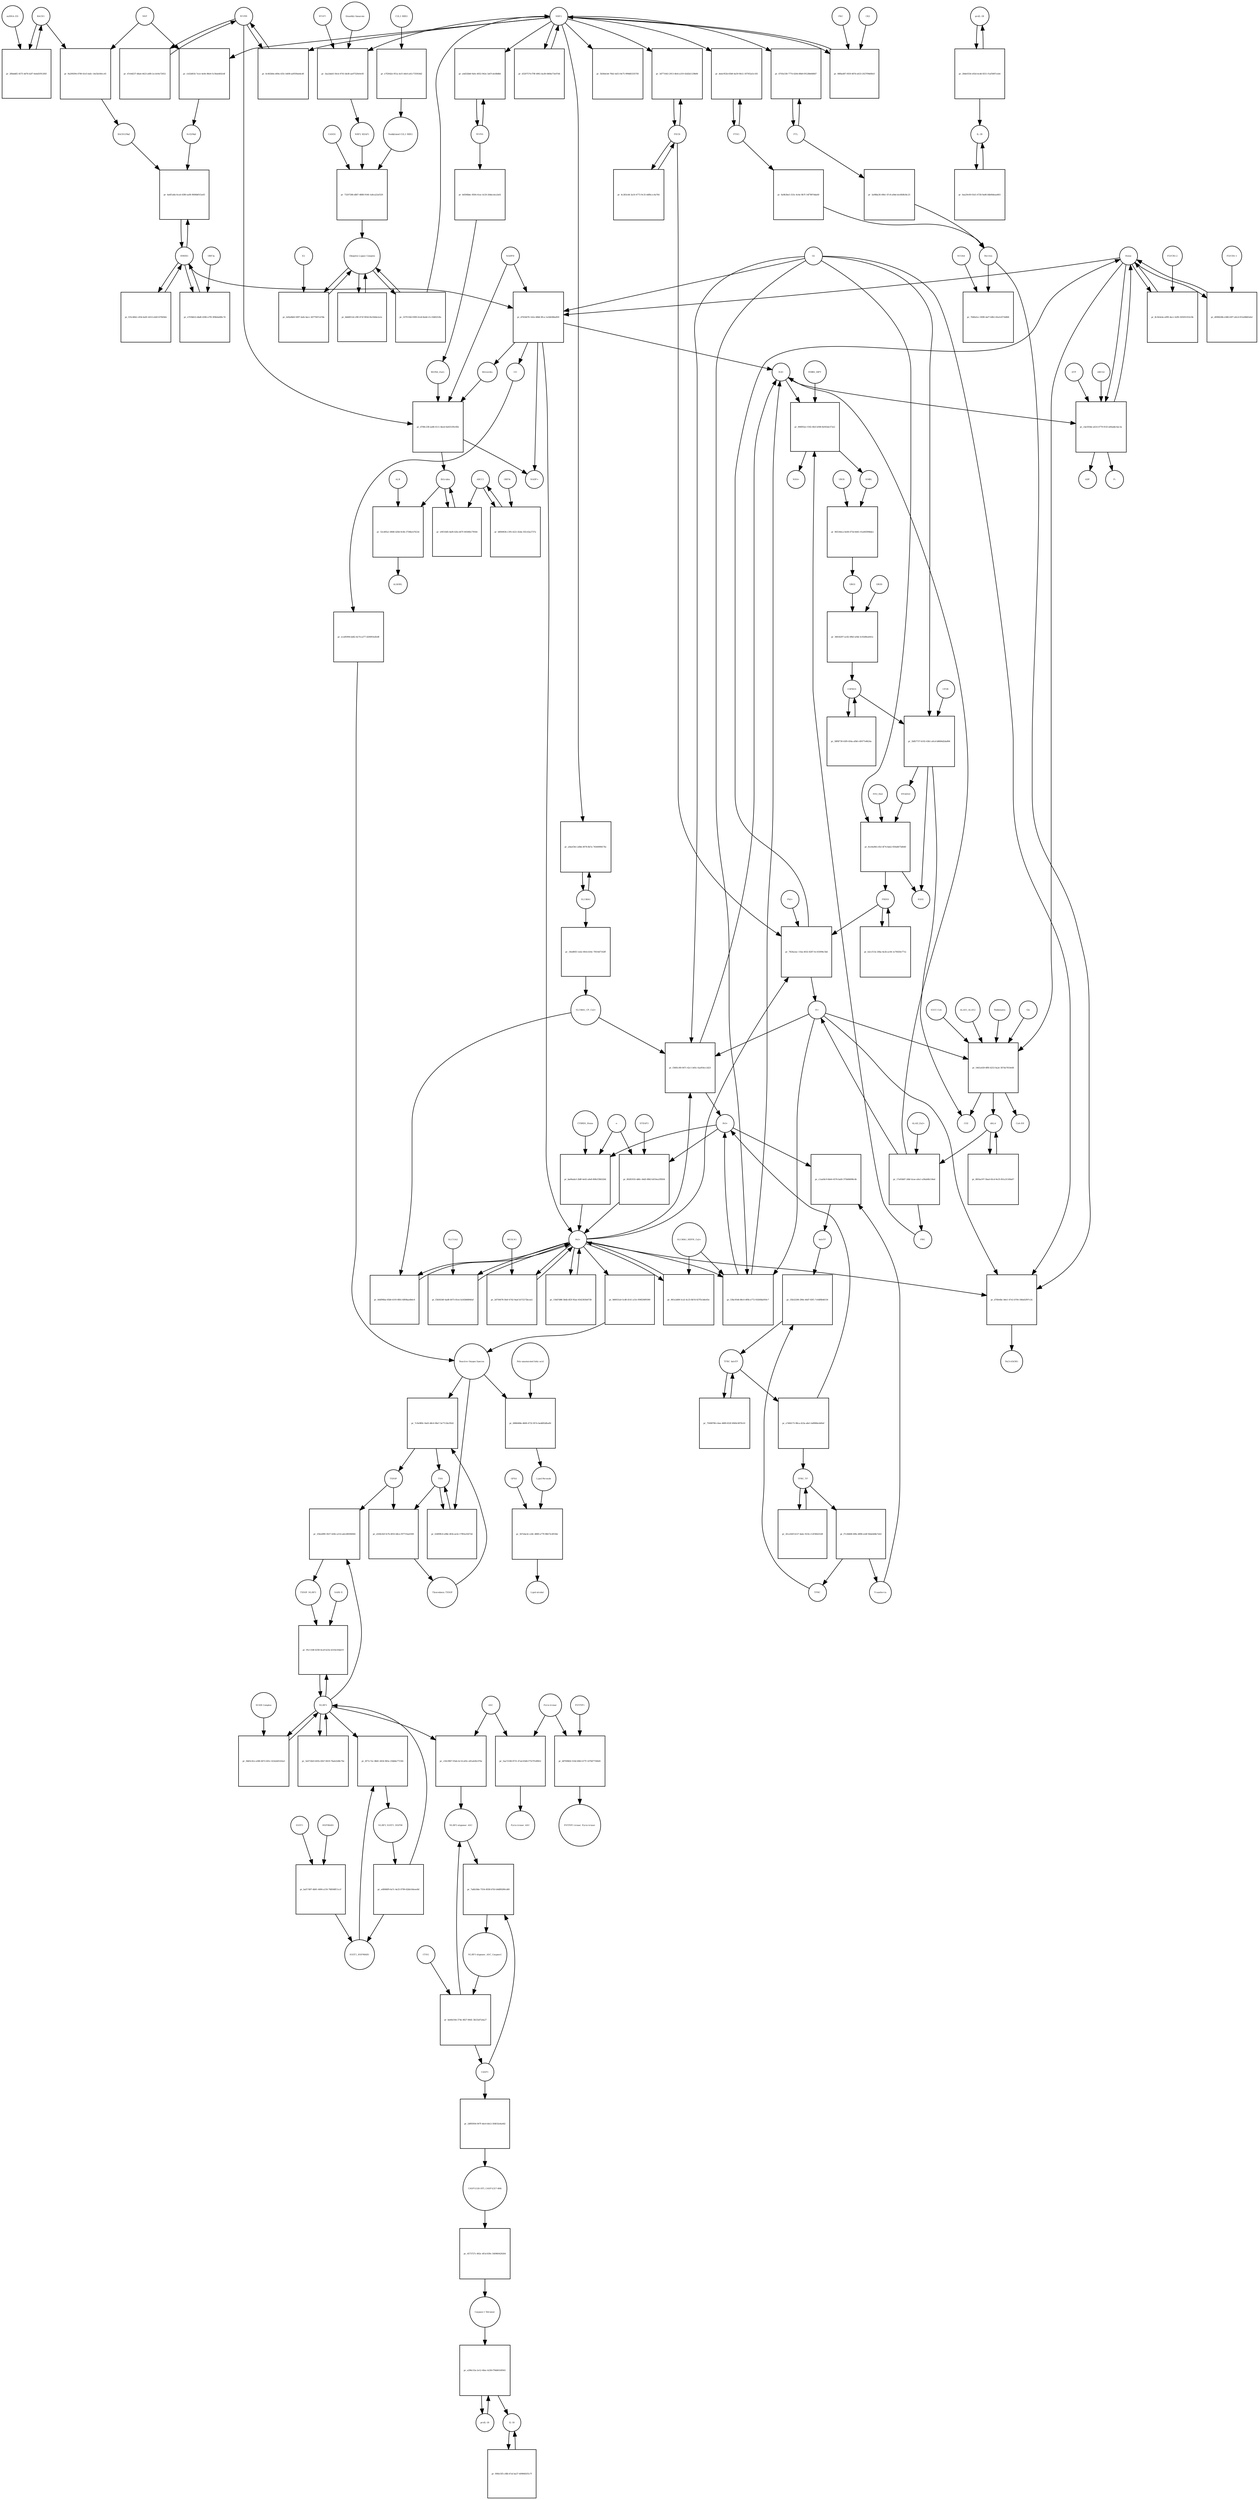 strict digraph  {
Heme [annotation="urn_miriam_obo.chebi_CHEBI%3A30413", bipartite=0, cls="simple chemical", fontsize=4, label=Heme, shape=circle];
"pr_d7634476-142e-48b6-9fca-1a54b586a859" [annotation="", bipartite=1, cls=process, fontsize=4, label="pr_d7634476-142e-48b6-9fca-1a54b586a859", shape=square];
Biliverdin [annotation="urn_miriam_obo.chebi_CHEBI%3A17033", bipartite=0, cls="simple chemical", fontsize=4, label=Biliverdin, shape=circle];
HMOX1 [annotation="", bipartite=0, cls=macromolecule, fontsize=4, label=HMOX1, shape=circle];
O2 [annotation="urn_miriam_obo.chebi_CHEBI%3A15379", bipartite=0, cls="simple chemical", fontsize=4, label=O2, shape=circle];
NADPH [annotation="urn_miriam_obo.chebi_CHEBI%3A16474", bipartite=0, cls="simple chemical", fontsize=4, label=NADPH, shape=circle];
H2O [annotation="urn_miriam_obo.chebi_CHEBI%3A15377", bipartite=0, cls="simple chemical", fontsize=4, label=H2O, shape=circle];
"Fe2+" [annotation="urn_miriam_obo.chebi_CHEBI%3A29033", bipartite=0, cls="simple chemical", fontsize=4, label="Fe2+", shape=circle];
"NADP+" [annotation="urn_miriam_obo.chebi_CHEBI%3A18009", bipartite=0, cls="simple chemical", fontsize=4, label="NADP+", shape=circle];
CO [annotation="urn_miriam_obo.chebi_CHEBI%3A17245", bipartite=0, cls="simple chemical", fontsize=4, label=CO, shape=circle];
"pr_8c5b3e4a-a995-4ecc-b2f0-305055353c9b" [annotation="", bipartite=1, cls=process, fontsize=4, label="pr_8c5b3e4a-a995-4ecc-b2f0-305055353c9b", shape=square];
"FLVCR1-2" [annotation=urn_miriam_uniprot_Q9Y5Y0, bipartite=0, cls=macromolecule, fontsize=4, label="FLVCR1-2", shape=circle];
"pr_d708c238-ea86-4111-8eed-0a6551f0c85b" [annotation="", bipartite=1, cls=process, fontsize=4, label="pr_d708c238-ea86-4111-8eed-0a6551f0c85b", shape=square];
Bilirubin [annotation="urn_miriam_obo.chebi_CHEBI%3A16990", bipartite=0, cls="simple chemical", fontsize=4, label=Bilirubin, shape=circle];
BLVRB [annotation=urn_miriam_uniprot_P30043, bipartite=0, cls=macromolecule, fontsize=4, label=BLVRB, shape=circle];
"BLVRA_Zn2+" [annotation="urn_miriam_obo.chebi_CHEBI%3A29805|urn_miriam_uniprot_P53004", bipartite=0, cls=complex, fontsize=4, label="BLVRA_Zn2+", shape=circle];
"pr_e9f318d5-8af8-42fa-b67f-04506b179564" [annotation="", bipartite=1, cls=process, fontsize=4, label="pr_e9f318d5-8af8-42fa-b67f-04506b179564", shape=square];
ABCC1 [annotation="", bipartite=0, cls=macromolecule, fontsize=4, label=ABCC1, shape=circle];
"pr_52cd05a1-8848-428d-9c6b-3758bcb7623d" [annotation="", bipartite=1, cls=process, fontsize=4, label="pr_52cd05a1-8848-428d-9c6b-3758bcb7623d", shape=square];
ALB [annotation=urn_miriam_uniprot_P02768, bipartite=0, cls=macromolecule, fontsize=4, label=ALB, shape=circle];
"ALB/BIL" [annotation="urn_miriam_uniprot_P02768|urn_miriam_obo.chebi_CHEBI%3A16990", bipartite=0, cls=complex, fontsize=4, label="ALB/BIL", shape=circle];
NRF2 [annotation="", bipartite=0, cls=macromolecule, fontsize=4, label=NRF2, shape=circle];
"pr_cb32d61b-7a1e-4e0e-86e6-5c56ab402e4f" [annotation="", bipartite=1, cls=process, fontsize=4, label="pr_cb32d61b-7a1e-4e0e-86e6-5c56ab402e4f", shape=square];
MAF [annotation=urn_miriam_uniprot_O75444, bipartite=0, cls=macromolecule, fontsize=4, label=MAF, shape=circle];
"Nrf2/Maf" [annotation="", bipartite=0, cls=complex, fontsize=4, label="Nrf2/Maf", shape=circle];
"pr_9a209294-4780-41e5-bafc-14e5b160cc45" [annotation="", bipartite=1, cls=process, fontsize=4, label="pr_9a209294-4780-41e5-bafc-14e5b160cc45", shape=square];
BACH1 [annotation=urn_miriam_uniprot_O14867, bipartite=0, cls=macromolecule, fontsize=4, label=BACH1, shape=circle];
"BACH1/Maf" [annotation="", bipartite=0, cls=complex, fontsize=4, label="BACH1/Maf", shape=circle];
"pr_2fbbddf2-4575-4d76-b2f7-6ebd1f91285f" [annotation="", bipartite=1, cls=process, fontsize=4, label="pr_2fbbddf2-4575-4d76-b2f7-6ebd1f91285f", shape=square];
"miRNA-155" [annotation=urn_miriam_ncbigene_406947, bipartite=0, cls="nucleic acid feature", fontsize=4, label="miRNA-155", shape=circle];
"pr_4a6f1a8a-6ca4-4380-aef8-9006bf015a93" [annotation="", bipartite=1, cls=process, fontsize=4, label="pr_4a6f1a8a-6ca4-4380-aef8-9006bf015a93", shape=square];
PRIN9 [annotation="urn_miriam_obo.chebi_CHEBI%3A15430", bipartite=0, cls="simple chemical", fontsize=4, label=PRIN9, shape=circle];
"pr_7824a2ac-11ba-4032-8287-6c103094c5bd" [annotation="", bipartite=1, cls=process, fontsize=4, label="pr_7824a2ac-11ba-4032-8287-6c103094c5bd", shape=square];
FECH [annotation=urn_miriam_uniprot_P22830, bipartite=0, cls=macromolecule, fontsize=4, label=FECH, shape=circle];
"Pb2+" [annotation="urn_miriam_obo.chebi_CHEBI%3A27889", bipartite=0, cls="simple chemical", fontsize=4, label="Pb2+", shape=circle];
"H+" [annotation="urn_miriam_obo.chebi_CHEBI%3A15378", bipartite=0, cls="simple chemical", fontsize=4, label="H+", shape=circle];
"SUCC-CoA" [annotation="urn_miriam_obo.chebi_CHEBI%3A57292", bipartite=0, cls="simple chemical", fontsize=4, label="SUCC-CoA", shape=circle];
"pr_5461a029-6ff8-4253-9a2e-307de7810e68" [annotation="", bipartite=1, cls=process, fontsize=4, label="pr_5461a029-6ff8-4253-9a2e-307de7810e68", shape=square];
dALA [annotation="urn_miriam_obo.chebi_CHEBI%3A356416", bipartite=0, cls="simple chemical", fontsize=4, label=dALA, shape=circle];
ALAS1_ALAS2 [annotation="urn_miriam_uniprot_P13196|urn_miriam_uniprot_P22557", bipartite=0, cls=complex, fontsize=4, label=ALAS1_ALAS2, shape=circle];
Panhematin [annotation="urn_miriam_obo.chebi_CHEBI%3A50385", bipartite=0, cls="simple chemical", fontsize=4, label=Panhematin, shape=circle];
Gly [annotation="urn_miriam_obo.chebi_CHEBI%3A57305", bipartite=0, cls="simple chemical", fontsize=4, label=Gly, shape=circle];
"CoA-SH" [annotation="urn_miriam_obo.chebi_CHEBI%3A15346", bipartite=0, cls="simple chemical", fontsize=4, label="CoA-SH", shape=circle];
CO2 [annotation="urn_miriam_obo.chebi_CHEBI%3A16526", bipartite=0, cls="simple chemical", fontsize=4, label=CO2, shape=circle];
"pr_3aa2dab5-56cb-4741-bb36-aa97520e0c85" [annotation="", bipartite=1, cls=process, fontsize=4, label="pr_3aa2dab5-56cb-4741-bb36-aa97520e0c85", shape=square];
KEAP1 [annotation=urn_miriam_uniprot_Q14145, bipartite=0, cls=macromolecule, fontsize=4, label=KEAP1, shape=circle];
NRF2_KEAP1 [annotation="urn_miriam_uniprot_Q14145|urn_miriam_uniprot_Q16236", bipartite=0, cls=complex, fontsize=4, label=NRF2_KEAP1, shape=circle];
"Dimethly fumarate" [annotation="urn_miriam_obo.chebi_CHEBI%3A76004", bipartite=0, cls="simple chemical", fontsize=4, label="Dimethly fumarate", shape=circle];
"Ubiquitin Ligase Complex" [annotation="urn_miriam_uniprot_Q14145|urn_miriam_uniprot_Q15843|urn_miriam_uniprot_Q13618|urn_miriam_uniprot_P62877|urn_miriam_uniprot_Q16236|urn_miriam_uniprot_P0CG48|urn_miriam_pubmed_19940261|urn_miriam_interpro_IPR000608", bipartite=0, cls=complex, fontsize=4, label="Ubiquitin Ligase Complex", shape=circle];
"pr_bbb9012d-cf8f-472f-903d-f4cf444e2a1e" [annotation="", bipartite=1, cls=process, fontsize=4, label="pr_bbb9012d-cf8f-472f-903d-f4cf444e2a1e", shape=square];
"pr_17e058d7-24bf-4cae-a0a1-a39ab0b118ed" [annotation="", bipartite=1, cls=process, fontsize=4, label="pr_17e058d7-24bf-4cae-a0a1-a39ab0b118ed", shape=square];
PBG [annotation="urn_miriam_obo.chebi_CHEBI%3A58126", bipartite=0, cls="simple chemical", fontsize=4, label=PBG, shape=circle];
"ALAD_Zn2+" [annotation="urn_miriam_uniprot_P13716|urn_miriam_obo.chebi_CHEBI%3A29105", bipartite=0, cls=complex, fontsize=4, label="ALAD_Zn2+", shape=circle];
"pr_906f93a1-f182-4fef-b598-8ef45de372e2" [annotation="", bipartite=1, cls=process, fontsize=4, label="pr_906f93a1-f182-4fef-b598-8ef45de372e2", shape=square];
HMBL [annotation="urn_miriam_obo.chebi_CHEBI%3A57845", bipartite=0, cls="simple chemical", fontsize=4, label=HMBL, shape=circle];
HMBS_DIPY [annotation="urn_miriam_obo.chebi_CHEBI%3A36319|urn_miriam_uniprot_P08397", bipartite=0, cls=complex, fontsize=4, label=HMBS_DIPY, shape=circle];
"NH4+" [annotation="urn_miriam_obo.chebi_CHEBI%3A28938", bipartite=0, cls="simple chemical", fontsize=4, label="NH4+", shape=circle];
"pr_805344ca-0e08-475d-8d41-01a065998de2" [annotation="", bipartite=1, cls=process, fontsize=4, label="pr_805344ca-0e08-475d-8d41-01a065998de2", shape=square];
URO3 [annotation="urn_miriam_obo.chebi_CHEBI%3A15437", bipartite=0, cls="simple chemical", fontsize=4, label=URO3, shape=circle];
UROS [annotation=urn_miriam_uniprot_P10746, bipartite=0, cls=macromolecule, fontsize=4, label=UROS, shape=circle];
"pr_36034297-ac82-49b3-af4d-3c92d9ea641e" [annotation="", bipartite=1, cls=process, fontsize=4, label="pr_36034297-ac82-49b3-af4d-3c92d9ea641e", shape=square];
COPRO3 [annotation="urn_miriam_obo.chebi_CHEBI%3A15439", bipartite=0, cls="simple chemical", fontsize=4, label=COPRO3, shape=circle];
UROD [annotation=urn_miriam_uniprot_P06132, bipartite=0, cls=macromolecule, fontsize=4, label=UROD, shape=circle];
"pr_5bfb7737-b192-43b1-a0cd-b8684d2da894" [annotation="", bipartite=1, cls=process, fontsize=4, label="pr_5bfb7737-b192-43b1-a0cd-b8684d2da894", shape=square];
PPGEN9 [annotation="urn_miriam_obo.chebi_CHEBI%3A15435", bipartite=0, cls="simple chemical", fontsize=4, label=PPGEN9, shape=circle];
CPOX [annotation=urn_miriam_uniprot_P36551, bipartite=0, cls=macromolecule, fontsize=4, label=CPOX, shape=circle];
H2O2 [annotation="urn_miriam_obo.chebi_CHEBI%3A16240", bipartite=0, cls="simple chemical", fontsize=4, label=H2O2, shape=circle];
"pr_8ce9a9fd-cfb3-4f74-8ab2-959a8675d0d0" [annotation="", bipartite=1, cls=process, fontsize=4, label="pr_8ce9a9fd-cfb3-4f74-8ab2-959a8675d0d0", shape=square];
PPO_FAD [annotation="urn_miriam_obo.chebi_CHEBI%3A16238|urn_miriam_uniprot_P50336", bipartite=0, cls=complex, fontsize=4, label=PPO_FAD, shape=circle];
"pr_d3207574-f78f-4961-ba38-0484e73e07d4" [annotation="", bipartite=1, cls=process, fontsize=4, label="pr_d3207574-f78f-4961-ba38-0484e73e07d4", shape=square];
"pr_881ba197-5bad-45cd-9e35-f61a31160a67" [annotation="", bipartite=1, cls="uncertain process", fontsize=4, label="pr_881ba197-5bad-45cd-9e35-f61a31160a67", shape=square];
"pr_58f6f730-63f0-454a-afb8-c4f477e8624a" [annotation="", bipartite=1, cls="uncertain process", fontsize=4, label="pr_58f6f730-63f0-454a-afb8-c4f477e8624a", shape=square];
"pr_b2ccf13e-20ba-4e2b-ac64-1e76020e771e" [annotation="", bipartite=1, cls="uncertain process", fontsize=4, label="pr_b2ccf13e-20ba-4e2b-ac64-1e76020e771e", shape=square];
"Poly-unsaturated fatty acid" [annotation="urn_miriam_obo.chebi_CHEBI%3A26208", bipartite=0, cls="simple chemical", fontsize=4, label="Poly-unsaturated fatty acid", shape=circle];
"pr_6886488e-d606-4732-957e-bedd92dfaefb" [annotation="", bipartite=1, cls=process, fontsize=4, label="pr_6886488e-d606-4732-957e-bedd92dfaefb", shape=square];
"Lipid Peroxide" [annotation="urn_miriam_obo.chebi_CHEBI%3A61051", bipartite=0, cls="simple chemical", fontsize=4, label="Lipid Peroxide", shape=circle];
"Reactive Oxygen Species" [annotation="urn_miriam_obo.chebi_CHEBI%3A26523", bipartite=0, cls="simple chemical", fontsize=4, label="Reactive Oxygen Species", shape=circle];
"pr_d76fe6bc-b6e1-47e2-b704-186a62f97c24" [annotation="", bipartite=1, cls=process, fontsize=4, label="pr_d76fe6bc-b6e1-47e2-b704-186a62f97c24", shape=square];
"Fe(3+)O(OH)" [annotation="urn_miriam_obo.chebi_CHEBI%3A78619", bipartite=0, cls="simple chemical", fontsize=4, label="Fe(3+)O(OH)", shape=circle];
Ferritin [annotation=urn_miriam_uniprot_P02794, bipartite=0, cls=complex, fontsize=4, label=Ferritin, shape=circle];
"pr_644f96ba-65b8-4193-8fb5-fdf08aa4b6c8" [annotation="", bipartite=1, cls=process, fontsize=4, label="pr_644f96ba-65b8-4193-8fb5-fdf08aa4b6c8", shape=square];
"SLC40A1_CP_Cu2+" [annotation="urn_miriam_uniprot_P00450|urn_miriam_uniprot_Q9NP59|urn_miriam_obo.chebi_CHEBI%3A29036", bipartite=0, cls=complex, fontsize=4, label="SLC40A1_CP_Cu2+", shape=circle];
"pr_f3681c80-0471-42c1-b05c-faa954cc2d23" [annotation="", bipartite=1, cls=process, fontsize=4, label="pr_f3681c80-0471-42c1-b05c-faa954cc2d23", shape=square];
"Fe3+" [annotation="urn_miriam_obo.chebi_CHEBI%3A29034", bipartite=0, cls="simple chemical", fontsize=4, label="Fe3+", shape=circle];
SLC40A1 [annotation=urn_miriam_ncbigene_30061, bipartite=0, cls="nucleic acid feature", fontsize=4, label=SLC40A1, shape=circle];
"pr_a9aef3b1-a0bb-4978-8b7a-7456099817bc" [annotation="", bipartite=1, cls=process, fontsize=4, label="pr_a9aef3b1-a0bb-4978-8b7a-7456099817bc", shape=square];
FTH1 [annotation=urn_miriam_ncbigene_2495, bipartite=0, cls="nucleic acid feature", fontsize=4, label=FTH1, shape=circle];
"pr_dedc952b-83b9-4a59-9b12-187952a5c183" [annotation="", bipartite=1, cls=process, fontsize=4, label="pr_dedc952b-83b9-4a59-9b12-187952a5c183", shape=square];
FTL [annotation=urn_miriam_ncbigene_2512, bipartite=0, cls="nucleic acid feature", fontsize=4, label=FTL, shape=circle];
"pr_4703e338-7774-4264-80b9-f9128b648fd7" [annotation="", bipartite=1, cls=process, fontsize=4, label="pr_4703e338-7774-4264-80b9-f9128b648fd7", shape=square];
"pr_6a9b3be5-533c-4c6e-9b7f-14f7897dda00" [annotation="", bipartite=1, cls=process, fontsize=4, label="pr_6a9b3be5-533c-4c6e-9b7f-14f7897dda00", shape=square];
"pr_3a98ba36-49b1-47c8-a0bd-dcefb9b34c25" [annotation="", bipartite=1, cls=process, fontsize=4, label="pr_3a98ba36-49b1-47c8-a0bd-dcefb9b34c25", shape=square];
"pr_3d771643-2913-4fe6-a319-43d2b1129b06" [annotation="", bipartite=1, cls=process, fontsize=4, label="pr_3d771643-2913-4fe6-a319-43d2b1129b06", shape=square];
"pr_4c283cd4-3a16-4773-9c35-4df8ccc4a764" [annotation="", bipartite=1, cls=process, fontsize=4, label="pr_4c283cd4-3a16-4773-9c35-4df8ccc4a764", shape=square];
"pr_f25c46b2-c83d-4e81-b553-e0d1107bf444" [annotation="", bipartite=1, cls=process, fontsize=4, label="pr_f25c46b2-c83d-4e81-b553-e0d1107bf444", shape=square];
BLVRA [annotation=urn_miriam_ncbigene_644, bipartite=0, cls="nucleic acid feature", fontsize=4, label=BLVRA, shape=circle];
"pr_a4d32bb0-9afe-4052-942e-3a67cdc88d8d" [annotation="", bipartite=1, cls=process, fontsize=4, label="pr_a4d32bb0-9afe-4052-942e-3a67cdc88d8d", shape=square];
"pr_6c462b0a-d49a-435c-b408-aef059ab4cd0" [annotation="", bipartite=1, cls=process, fontsize=4, label="pr_6c462b0a-d49a-435c-b408-aef059ab4cd0", shape=square];
"pr_47e0d237-dba4-4423-a6f6-2ccb16e72652" [annotation="", bipartite=1, cls=process, fontsize=4, label="pr_47e0d237-dba4-4423-a6f6-2ccb16e72652", shape=square];
"pr_b4506bbc-8564-41ac-b120-26decdca3a61" [annotation="", bipartite=1, cls=process, fontsize=4, label="pr_b4506bbc-8564-41ac-b120-26decdca3a61", shape=square];
"pr_18edf6f3-1eb2-49cb-b54c-7f416d7162ff" [annotation="", bipartite=1, cls=process, fontsize=4, label="pr_18edf6f3-1eb2-49cb-b54c-7f416d7162ff", shape=square];
"pr_70d0a5cc-0090-4af7-b9b1-83a3c871b868" [annotation="", bipartite=1, cls=process, fontsize=4, label="pr_70d0a5cc-0090-4af7-b9b1-83a3c871b868", shape=square];
NCOA4 [annotation=urn_miriam_uniprot_Q13772, bipartite=0, cls=macromolecule, fontsize=4, label=NCOA4, shape=circle];
"pr_ba06ada3-2b8f-4e62-a0e8-808cf384320d" [annotation="", bipartite=1, cls=process, fontsize=4, label="pr_ba06ada3-2b8f-4e62-a0e8-808cf384320d", shape=square];
CYBRD1_Heme [annotation="urn_miriam_uniprot_Q53TN4|urn_miriam_obo.chebi_CHEBI%3A30413", bipartite=0, cls=complex, fontsize=4, label=CYBRD1_Heme, shape=circle];
"e-" [annotation="urn_miriam_obo.chebi_CHEBI%3A10545", bipartite=0, cls="simple chemical", fontsize=4, label="e-", shape=circle];
"pr_f3b50240-4ad8-4073-81ee-b243b86846af" [annotation="", bipartite=1, cls=process, fontsize=4, label="pr_f3b50240-4ad8-4073-81ee-b243b86846af", shape=square];
SLC11A2 [annotation=urn_miriam_uniprot_P49281, bipartite=0, cls=macromolecule, fontsize=4, label=SLC11A2, shape=circle];
"pr_567eba3e-ce8c-4889-a779-96b73cdf19dc" [annotation="", bipartite=1, cls=process, fontsize=4, label="pr_567eba3e-ce8c-4889-a779-96b73cdf19dc", shape=square];
"Lipid alcohol" [annotation="urn_miriam_obo.chebi_CHEBI%3A24026", bipartite=0, cls="simple chemical", fontsize=4, label="Lipid alcohol", shape=circle];
GPX4 [annotation=urn_miriam_uniprot_P36969, bipartite=0, cls=macromolecule, fontsize=4, label=GPX4, shape=circle];
"pr_e703b622-dbd0-4396-a7f9-3f0b0ab96c74" [annotation="", bipartite=1, cls=process, fontsize=4, label="pr_e703b622-dbd0-4396-a7f9-3f0b0ab96c74", shape=square];
ORF3a [annotation="urn_miriam_uniprot_P0DTC3|urn_miriam_taxonomy_2697049", bipartite=0, cls=macromolecule, fontsize=4, label=ORF3a, shape=circle];
"pr_9d0031a0-5cd8-4141-a31e-f09f200f9390" [annotation="", bipartite=1, cls=process, fontsize=4, label="pr_9d0031a0-5cd8-4141-a31e-f09f200f9390", shape=square];
"pr_b8f49636-c395-4221-82de-5f3c43a2737e" [annotation="", bipartite=1, cls=process, fontsize=4, label="pr_b8f49636-c395-4221-82de-5f3c43a2737e", shape=square];
ORF9c [annotation=urn_miriam_taxonomy_2697049, bipartite=0, cls=macromolecule, fontsize=4, label=ORF9c, shape=circle];
CUL3_RBX1 [annotation="urn_miriam_uniprot_Q13618|urn_miriam_uniprot_P62877", bipartite=0, cls=complex, fontsize=4, label=CUL3_RBX1, shape=circle];
"pr_e7f2642e-951a-4cf1-bfe0-a41c735918d2" [annotation="", bipartite=1, cls=process, fontsize=4, label="pr_e7f2642e-951a-4cf1-bfe0-a41c735918d2", shape=square];
"Neddylated CUL3_RBX1" [annotation="urn_miriam_uniprot_Q15843|urn_miriam_uniprot_Q13618|urn_miriam_uniprot_P62877", bipartite=0, cls=complex, fontsize=4, label="Neddylated CUL3_RBX1", shape=circle];
"pr_5b56dcb4-76b2-4d13-8e75-999d83335781" [annotation="", bipartite=1, cls=process, fontsize=4, label="pr_5b56dcb4-76b2-4d13-8e75-999d83335781", shape=square];
"pr_73207286-d867-4888-9166-1a8ca22ef329" [annotation="", bipartite=1, cls=process, fontsize=4, label="pr_73207286-d867-4888-9166-1a8ca22ef329", shape=square];
CAND1 [annotation=urn_miriam_uniprot_Q86VP6, bipartite=0, cls=macromolecule, fontsize=4, label=CAND1, shape=circle];
E2 [annotation=urn_miriam_interpro_IPR000608, bipartite=0, cls=macromolecule, fontsize=4, label=E2, shape=circle];
"pr_b20a0bfd-5097-4afe-becc-4077947cb7bb" [annotation="", bipartite=1, cls=process, fontsize=4, label="pr_b20a0bfd-5097-4afe-becc-4077947cb7bb", shape=square];
"pr_08fbed87-f459-487d-a633-2027f9466b1f" [annotation="", bipartite=1, cls=process, fontsize=4, label="pr_08fbed87-f459-487d-a633-2027f9466b1f", shape=square];
PKC [annotation="urn_miriam_pubmed_12198130|urn_miriam_interpro_IPR012233", bipartite=0, cls=macromolecule, fontsize=4, label=PKC, shape=circle];
CK2 [annotation="", bipartite=0, cls=macromolecule, fontsize=4, label=CK2, shape=circle];
"pr_d090628b-e588-43f7-a0cd-931e68bf2eb2" [annotation="", bipartite=1, cls=process, fontsize=4, label="pr_d090628b-e588-43f7-a0cd-931e68bf2eb2", shape=square];
"FLVCR1-1" [annotation=urn_miriam_uniprot_Q9Y5Y0, bipartite=0, cls=macromolecule, fontsize=4, label="FLVCR1-1", shape=circle];
"pr_cbe593de-a614-4779-915f-a00addc4ac3a" [annotation="", bipartite=1, cls=process, fontsize=4, label="pr_cbe593de-a614-4779-915f-a00addc4ac3a", shape=square];
ABCG2 [annotation=urn_miriam_uniprot_Q9UNQ0, bipartite=0, cls="macromolecule multimer", fontsize=4, label=ABCG2, shape=circle];
ATP [annotation="urn_miriam_obo.chebi_CHEBI%3A30616", bipartite=0, cls="simple chemical", fontsize=4, label=ATP, shape=circle];
Pi [annotation="urn_miriam_obo.chebi_CHEBI%3A18367", bipartite=0, cls="simple chemical", fontsize=4, label=Pi, shape=circle];
ADP [annotation="urn_miriam_obo.chebi_CHEBI%3A456216", bipartite=0, cls="simple chemical", fontsize=4, label=ADP, shape=circle];
"pr_961e2d08-5ca5-4c25-8b7d-027f5cb6e45e" [annotation="", bipartite=1, cls=process, fontsize=4, label="pr_961e2d08-5ca5-4c25-8b7d-027f5cb6e45e", shape=square];
"SLC40A1_HEPH_Cu2+" [annotation="urn_miriam_uniprot_Q9BQS7|urn_miriam_uniprot_Q9NP59|urn_miriam_obo.chebi_CHEBI%3A28694", bipartite=0, cls=complex, fontsize=4, label="SLC40A1_HEPH_Cu2+", shape=circle];
"pr_53bc9544-86c0-4f0b-a772-93260ba950c7" [annotation="", bipartite=1, cls=process, fontsize=4, label="pr_53bc9544-86c0-4f0b-a772-93260ba950c7", shape=square];
"pr_c1aafdc9-8de6-4576-bafd-375b84698c4b" [annotation="", bipartite=1, cls=process, fontsize=4, label="pr_c1aafdc9-8de6-4576-bafd-375b84698c4b", shape=square];
Transferrin [annotation=urn_miriam_uniprot_P02787, bipartite=0, cls=macromolecule, fontsize=4, label=Transferrin, shape=circle];
holoTF [annotation="urn_miriam_uniprot_P02787|urn_miriam_obo.chebi_CHEBI%3A29034", bipartite=0, cls=complex, fontsize=4, label=holoTF, shape=circle];
TFRC [annotation=urn_miriam_uniprot_P02786, bipartite=0, cls="macromolecule multimer", fontsize=4, label=TFRC, shape=circle];
"pr_35b32206-296e-46d7-83f1-7c64f8b46156" [annotation="", bipartite=1, cls=process, fontsize=4, label="pr_35b32206-296e-46d7-83f1-7c64f8b46156", shape=square];
TFRC_holoTF [annotation="urn_miriam_uniprot_P02787|urn_miriam_obo.chebi_CHEBI%3A29034|urn_miriam_uniprot_P02786", bipartite=0, cls=complex, fontsize=4, label=TFRC_holoTF, shape=circle];
"pr_75008780-c6ee-4889-832f-6969c0870c01" [annotation="", bipartite=1, cls=process, fontsize=4, label="pr_75008780-c6ee-4889-832f-6969c0870c01", shape=square];
"pr_e7d04173-98ca-423a-a8e1-bd996bcb60ef" [annotation="", bipartite=1, cls=process, fontsize=4, label="pr_e7d04173-98ca-423a-a8e1-bd996bcb60ef", shape=square];
TFRC_TF [annotation="urn_miriam_uniprot_P02787|urn_miriam_uniprot_P02786", bipartite=0, cls=complex, fontsize=4, label=TFRC_TF, shape=circle];
"pr_80283555-dd6c-44d3-89b3-bf10ea1f8504" [annotation="", bipartite=1, cls=process, fontsize=4, label="pr_80283555-dd6c-44d3-89b3-bf10ea1f8504", shape=square];
STEAP3 [annotation=urn_miriam_uniprot_Q658P3, bipartite=0, cls=macromolecule, fontsize=4, label=STEAP3, shape=circle];
"pr_2d756478-56ef-4742-9aaf-b572272bcae2" [annotation="", bipartite=1, cls=process, fontsize=4, label="pr_2d756478-56ef-4742-9aaf-b572272bcae2", shape=square];
MCOLN1 [annotation=urn_miriam_uniprot_Q9GZU1, bipartite=0, cls=macromolecule, fontsize=4, label=MCOLN1, shape=circle];
"pr_156d7d88-3b4b-4f2f-85ae-6542363b4738" [annotation="", bipartite=1, cls=process, fontsize=4, label="pr_156d7d88-3b4b-4f2f-85ae-6542363b4738", shape=square];
"pr_2fca343f-b127-4abc-921b-c12f3842524f" [annotation="", bipartite=1, cls=process, fontsize=4, label="pr_2fca343f-b127-4abc-921b-c12f3842524f", shape=square];
"pr_f7cd4468-49fa-4896-a2df-0b4eb68e7eb3" [annotation="", bipartite=1, cls=process, fontsize=4, label="pr_f7cd4468-49fa-4896-a2df-0b4eb68e7eb3", shape=square];
"pr_107f159d-9399-41e8-8edd-21c19d0253fa" [annotation="", bipartite=1, cls=process, fontsize=4, label="pr_107f159d-9399-41e8-8edd-21c19d0253fa", shape=square];
Thioredoxin_TXNIP [annotation="urn_miriam_uniprot_P10599|urn_miriam_uniprot_Q9H3M7", bipartite=0, cls=complex, fontsize=4, label=Thioredoxin_TXNIP, shape=circle];
"pr_7c9e989c-9a63-48c6-98a7-5e77c5bc9542" [annotation="", bipartite=1, cls=process, fontsize=4, label="pr_7c9e989c-9a63-48c6-98a7-5e77c5bc9542", shape=square];
TXNIP [annotation=urn_miriam_uniprot_Q9H3M7, bipartite=0, cls=macromolecule, fontsize=4, label=TXNIP, shape=circle];
TXN [annotation=urn_miriam_uniprot_P10599, bipartite=0, cls=macromolecule, fontsize=4, label=TXN, shape=circle];
NLRP3 [annotation=urn_miriam_uniprot_Q96P20, bipartite=0, cls=macromolecule, fontsize=4, label=NLRP3, shape=circle];
"pr_9dd3c41e-a586-4672-b91c-623eb451b5a5" [annotation="", bipartite=1, cls=process, fontsize=4, label="pr_9dd3c41e-a586-4672-b91c-623eb451b5a5", shape=square];
"Nf-KB Complex" [annotation="urn_miriam_uniprot_P19838|urn_miriam_uniprot_Q04206|urn_miriam_uniprot_Q00653", bipartite=0, cls=complex, fontsize=4, label="Nf-KB Complex", shape=circle];
"pr_5e6724d3-b91b-45b7-8419-7bab22d8c76e" [annotation="", bipartite=1, cls=process, fontsize=4, label="pr_5e6724d3-b91b-45b7-8419-7bab22d8c76e", shape=square];
"pr_63d99fc6-a98e-4f2b-ae3e-17f83a16472d" [annotation="", bipartite=1, cls=process, fontsize=4, label="pr_63d99fc6-a98e-4f2b-ae3e-17f83a16472d", shape=square];
"pr_e028c62f-fe7b-4055-b8ce-f97733ae0381" [annotation="", bipartite=1, cls=process, fontsize=4, label="pr_e028c62f-fe7b-4055-b8ce-f97733ae0381", shape=square];
HSP90AB1 [annotation=urn_miriam_uniprot_P08238, bipartite=0, cls=macromolecule, fontsize=4, label=HSP90AB1, shape=circle];
"pr_baf17d07-db81-4494-a150-768568f11ccf" [annotation="", bipartite=1, cls=process, fontsize=4, label="pr_baf17d07-db81-4494-a150-768568f11ccf", shape=square];
SUGT1 [annotation=urn_miriam_uniprot_Q9Y2Z0, bipartite=0, cls=macromolecule, fontsize=4, label=SUGT1, shape=circle];
SUGT1_HSP90AB1 [annotation="urn_miriam_uniprot_P08238|urn_miriam_uniprot_Q9Y2Z0", bipartite=0, cls=complex, fontsize=4, label=SUGT1_HSP90AB1, shape=circle];
"pr_4f71c7ec-8b81-4454-965e-25b8de7715fd" [annotation="", bipartite=1, cls=process, fontsize=4, label="pr_4f71c7ec-8b81-4454-965e-25b8de7715fd", shape=square];
NLRP3_SUGT1_HSP90 [annotation="urn_miriam_uniprot_P08238|urn_miriam_uniprot_Q96P20|urn_miriam_uniprot_Q9Y2Z0", bipartite=0, cls=complex, fontsize=4, label=NLRP3_SUGT1_HSP90, shape=circle];
"pr_1f4ee890-3027-429e-a214-adce88306004" [annotation="", bipartite=1, cls=process, fontsize=4, label="pr_1f4ee890-3027-429e-a214-adce88306004", shape=square];
TXNIP_NLRP3 [annotation="urn_miriam_uniprot_Q9H3M7|urn_miriam_uniprot_Q96P20", bipartite=0, cls=complex, fontsize=4, label=TXNIP_NLRP3, shape=circle];
"pr_c50c0967-93eb-4c14-a05c-e81ab36c076e" [annotation="", bipartite=1, cls=process, fontsize=4, label="pr_c50c0967-93eb-4c14-a05c-e81ab36c076e", shape=square];
ASC [annotation=urn_miriam_uniprot_Q9ULZ3, bipartite=0, cls=macromolecule, fontsize=4, label=ASC, shape=circle];
"NLRP3 oligomer_ASC" [annotation="urn_miriam_uniprot_Q9ULZ3|urn_miriam_obo.chebi_CHEBI%3A36080", bipartite=0, cls=complex, fontsize=4, label="NLRP3 oligomer_ASC", shape=circle];
"pr_7adb18de-7554-4938-b7b5-b0d89289cd40" [annotation="", bipartite=1, cls=process, fontsize=4, label="pr_7adb18de-7554-4938-b7b5-b0d89289cd40", shape=square];
CASP1 [annotation=urn_miriam_uniprot_P29466, bipartite=0, cls=macromolecule, fontsize=4, label=CASP1, shape=circle];
"NLRP3 oligomer_ASC_Caspase1" [annotation="urn_miriam_uniprot_P29466|urn_miriam_uniprot_Q9ULZ3", bipartite=0, cls=complex, fontsize=4, label="NLRP3 oligomer_ASC_Caspase1", shape=circle];
"pr_3aa72186-8731-47ad-83d4-f7527f1d9652" [annotation="", bipartite=1, cls=process, fontsize=4, label="pr_3aa72186-8731-47ad-83d4-f7527f1d9652", shape=square];
"Pyrin trimer" [annotation=urn_miriam_uniprot_O15553, bipartite=0, cls=complex, fontsize=4, label="Pyrin trimer", shape=circle];
"Pyrin trimer_ASC" [annotation="urn_miriam_uniprot_O15553|urn_miriam_uniprot_Q9ULZ3", bipartite=0, cls=complex, fontsize=4, label="Pyrin trimer_ASC", shape=circle];
"pr_b8769664-516d-40b5-b77f-1478d77560d5" [annotation="", bipartite=1, cls=process, fontsize=4, label="pr_b8769664-516d-40b5-b77f-1478d77560d5", shape=square];
PSTPIP1 [annotation=urn_miriam_uniprot_O43586, bipartite=0, cls="macromolecule multimer", fontsize=4, label=PSTPIP1, shape=circle];
"PSTPIP1 trimer_Pyrin trimer" [annotation="urn_miriam_uniprot_O15553|urn_miriam_uniprot_O43586", bipartite=0, cls=complex, fontsize=4, label="PSTPIP1 trimer_Pyrin trimer", shape=circle];
"pr_beb6e544-374e-4827-80d1-3b532d7a4a27" [annotation="", bipartite=1, cls=process, fontsize=4, label="pr_beb6e544-374e-4827-80d1-3b532d7a4a27", shape=square];
CTSG [annotation=urn_miriam_uniprot_P08311, bipartite=0, cls=macromolecule, fontsize=4, label=CTSG, shape=circle];
"pr_2df85956-007f-4dc6-bb12-5fd032e4a442" [annotation="", bipartite=1, cls=process, fontsize=4, label="pr_2df85956-007f-4dc6-bb12-5fd032e4a442", shape=square];
"CASP1(120-197)_CASP1(317-404)" [annotation=urn_miriam_uniprot_P29466, bipartite=0, cls=complex, fontsize=4, label="CASP1(120-197)_CASP1(317-404)", shape=circle];
"pr_4573727c-802c-4f1d-839c-540960429264" [annotation="", bipartite=1, cls=process, fontsize=4, label="pr_4573727c-802c-4f1d-839c-540960429264", shape=square];
"Caspase-1 Tetramer" [annotation=urn_miriam_uniprot_P29466, bipartite=0, cls="complex multimer", fontsize=4, label="Caspase-1 Tetramer", shape=circle];
"proIL-1B" [annotation=urn_miriam_uniprot_P01584, bipartite=0, cls=macromolecule, fontsize=4, label="proIL-1B", shape=circle];
"pr_28de0354-e92d-4cdd-9251-f1af5687ceb4" [annotation="", bipartite=1, cls=process, fontsize=4, label="pr_28de0354-e92d-4cdd-9251-f1af5687ceb4", shape=square];
"IL-1B" [annotation=urn_miriam_uniprot_P01584, bipartite=0, cls=macromolecule, fontsize=4, label="IL-1B", shape=circle];
"pr_0aa29c69-03e5-4728-9a86-fdb00deae803" [annotation="", bipartite=1, cls="omitted process", fontsize=4, label="pr_0aa29c69-03e5-4728-9a86-fdb00deae803", shape=square];
"pr_95c11fdf-6258-4ca9-b23e-b310e1fdafc9" [annotation="", bipartite=1, cls=process, fontsize=4, label="pr_95c11fdf-6258-4ca9-b23e-b310e1fdafc9", shape=square];
"SARS E" [annotation=urn_miriam_uniprot_P59637, bipartite=0, cls=macromolecule, fontsize=4, label="SARS E", shape=circle];
"proIL-18" [annotation=urn_miriam_uniprot_Q14116, bipartite=0, cls=macromolecule, fontsize=4, label="proIL-18", shape=circle];
"pr_a396c53a-2e12-40ac-b238-f78d40169561" [annotation="", bipartite=1, cls=process, fontsize=4, label="pr_a396c53a-2e12-40ac-b238-f78d40169561", shape=square];
"IL-18" [annotation=urn_miriam_uniprot_Q14116, bipartite=0, cls=macromolecule, fontsize=4, label="IL-18", shape=circle];
"pr_f00b15f5-c8fb-47af-ba37-4090681f5c7f" [annotation="", bipartite=1, cls="omitted process", fontsize=4, label="pr_f00b15f5-c8fb-47af-ba37-4090681f5c7f", shape=square];
"pr_eca85994-bd42-4e74-a277-d20091b2fe8f" [annotation="", bipartite=1, cls=process, fontsize=4, label="pr_eca85994-bd42-4e74-a277-d20091b2fe8f", shape=square];
"pr_e4f686f9-0a7c-4e25-9799-62bb144eee8d" [annotation="", bipartite=1, cls=process, fontsize=4, label="pr_e4f686f9-0a7c-4e25-9799-62bb144eee8d", shape=square];
Heme -> "pr_d7634476-142e-48b6-9fca-1a54b586a859"  [annotation="", interaction_type=consumption];
Heme -> "pr_8c5b3e4a-a995-4ecc-b2f0-305055353c9b"  [annotation="", interaction_type=consumption];
Heme -> "pr_5461a029-6ff8-4253-9a2e-307de7810e68"  [annotation=urn_miriam_pubmed_25446301, interaction_type=inhibition];
Heme -> "pr_d090628b-e588-43f7-a0cd-931e68bf2eb2"  [annotation="", interaction_type=consumption];
Heme -> "pr_cbe593de-a614-4779-915f-a00addc4ac3a"  [annotation="", interaction_type=consumption];
"pr_d7634476-142e-48b6-9fca-1a54b586a859" -> Biliverdin  [annotation="", interaction_type=production];
"pr_d7634476-142e-48b6-9fca-1a54b586a859" -> H2O  [annotation="", interaction_type=production];
"pr_d7634476-142e-48b6-9fca-1a54b586a859" -> "Fe2+"  [annotation="", interaction_type=production];
"pr_d7634476-142e-48b6-9fca-1a54b586a859" -> "NADP+"  [annotation="", interaction_type=production];
"pr_d7634476-142e-48b6-9fca-1a54b586a859" -> CO  [annotation="", interaction_type=production];
Biliverdin -> "pr_d708c238-ea86-4111-8eed-0a6551f0c85b"  [annotation="", interaction_type=consumption];
HMOX1 -> "pr_d7634476-142e-48b6-9fca-1a54b586a859"  [annotation="", interaction_type=catalysis];
HMOX1 -> "pr_4a6f1a8a-6ca4-4380-aef8-9006bf015a93"  [annotation="", interaction_type=consumption];
HMOX1 -> "pr_f25c46b2-c83d-4e81-b553-e0d1107bf444"  [annotation="", interaction_type=consumption];
HMOX1 -> "pr_e703b622-dbd0-4396-a7f9-3f0b0ab96c74"  [annotation="", interaction_type=consumption];
O2 -> "pr_d7634476-142e-48b6-9fca-1a54b586a859"  [annotation="", interaction_type=consumption];
O2 -> "pr_5bfb7737-b192-43b1-a0cd-b8684d2da894"  [annotation="", interaction_type=consumption];
O2 -> "pr_8ce9a9fd-cfb3-4f74-8ab2-959a8675d0d0"  [annotation="", interaction_type=consumption];
O2 -> "pr_d76fe6bc-b6e1-47e2-b704-186a62f97c24"  [annotation="", interaction_type=consumption];
O2 -> "pr_f3681c80-0471-42c1-b05c-faa954cc2d23"  [annotation="", interaction_type=consumption];
O2 -> "pr_53bc9544-86c0-4f0b-a772-93260ba950c7"  [annotation="", interaction_type=consumption];
NADPH -> "pr_d7634476-142e-48b6-9fca-1a54b586a859"  [annotation="", interaction_type=consumption];
NADPH -> "pr_d708c238-ea86-4111-8eed-0a6551f0c85b"  [annotation="", interaction_type=consumption];
H2O -> "pr_906f93a1-f182-4fef-b598-8ef45de372e2"  [annotation="", interaction_type=consumption];
H2O -> "pr_cbe593de-a614-4779-915f-a00addc4ac3a"  [annotation="", interaction_type=consumption];
"Fe2+" -> "pr_7824a2ac-11ba-4032-8287-6c103094c5bd"  [annotation="", interaction_type=consumption];
"Fe2+" -> "pr_d76fe6bc-b6e1-47e2-b704-186a62f97c24"  [annotation="", interaction_type=consumption];
"Fe2+" -> "pr_644f96ba-65b8-4193-8fb5-fdf08aa4b6c8"  [annotation="", interaction_type=consumption];
"Fe2+" -> "pr_f3681c80-0471-42c1-b05c-faa954cc2d23"  [annotation="", interaction_type=consumption];
"Fe2+" -> "pr_f3b50240-4ad8-4073-81ee-b243b86846af"  [annotation="", interaction_type=consumption];
"Fe2+" -> "pr_9d0031a0-5cd8-4141-a31e-f09f200f9390"  [annotation="urn_miriam_pubmed_26794443|urn_miriam_pubmed_30692038", interaction_type=catalysis];
"Fe2+" -> "pr_961e2d08-5ca5-4c25-8b7d-027f5cb6e45e"  [annotation="", interaction_type=consumption];
"Fe2+" -> "pr_53bc9544-86c0-4f0b-a772-93260ba950c7"  [annotation="", interaction_type=consumption];
"Fe2+" -> "pr_2d756478-56ef-4742-9aaf-b572272bcae2"  [annotation="", interaction_type=consumption];
"Fe2+" -> "pr_156d7d88-3b4b-4f2f-85ae-6542363b4738"  [annotation="", interaction_type=consumption];
CO -> "pr_eca85994-bd42-4e74-a277-d20091b2fe8f"  [annotation="urn_miriam_pubmed_28356568|urn_miriam_pubmed_25770182", interaction_type=inhibition];
"pr_8c5b3e4a-a995-4ecc-b2f0-305055353c9b" -> Heme  [annotation="", interaction_type=production];
"FLVCR1-2" -> "pr_8c5b3e4a-a995-4ecc-b2f0-305055353c9b"  [annotation="", interaction_type=catalysis];
"pr_d708c238-ea86-4111-8eed-0a6551f0c85b" -> Bilirubin  [annotation="", interaction_type=production];
"pr_d708c238-ea86-4111-8eed-0a6551f0c85b" -> "NADP+"  [annotation="", interaction_type=production];
Bilirubin -> "pr_e9f318d5-8af8-42fa-b67f-04506b179564"  [annotation="", interaction_type=consumption];
Bilirubin -> "pr_52cd05a1-8848-428d-9c6b-3758bcb7623d"  [annotation="", interaction_type=consumption];
BLVRB -> "pr_d708c238-ea86-4111-8eed-0a6551f0c85b"  [annotation="", interaction_type=catalysis];
BLVRB -> "pr_6c462b0a-d49a-435c-b408-aef059ab4cd0"  [annotation="", interaction_type=consumption];
BLVRB -> "pr_47e0d237-dba4-4423-a6f6-2ccb16e72652"  [annotation="", interaction_type=consumption];
"BLVRA_Zn2+" -> "pr_d708c238-ea86-4111-8eed-0a6551f0c85b"  [annotation="", interaction_type=catalysis];
"pr_e9f318d5-8af8-42fa-b67f-04506b179564" -> Bilirubin  [annotation="", interaction_type=production];
ABCC1 -> "pr_e9f318d5-8af8-42fa-b67f-04506b179564"  [annotation="", interaction_type=catalysis];
ABCC1 -> "pr_b8f49636-c395-4221-82de-5f3c43a2737e"  [annotation="", interaction_type=consumption];
"pr_52cd05a1-8848-428d-9c6b-3758bcb7623d" -> "ALB/BIL"  [annotation="", interaction_type=production];
ALB -> "pr_52cd05a1-8848-428d-9c6b-3758bcb7623d"  [annotation="", interaction_type=consumption];
NRF2 -> "pr_cb32d61b-7a1e-4e0e-86e6-5c56ab402e4f"  [annotation="", interaction_type=consumption];
NRF2 -> "pr_3aa2dab5-56cb-4741-bb36-aa97520e0c85"  [annotation="", interaction_type=consumption];
NRF2 -> "pr_d3207574-f78f-4961-ba38-0484e73e07d4"  [annotation="", interaction_type=consumption];
NRF2 -> "pr_a9aef3b1-a0bb-4978-8b7a-7456099817bc"  [annotation=urn_miriam_pubmed_30692038, interaction_type=catalysis];
NRF2 -> "pr_dedc952b-83b9-4a59-9b12-187952a5c183"  [annotation=urn_miriam_pubmed_30692038, interaction_type=catalysis];
NRF2 -> "pr_4703e338-7774-4264-80b9-f9128b648fd7"  [annotation=urn_miriam_pubmed_30692038, interaction_type=catalysis];
NRF2 -> "pr_3d771643-2913-4fe6-a319-43d2b1129b06"  [annotation="urn_miriam_pubmed_30692038|urn_miriam_pubmed_23766848", interaction_type=catalysis];
NRF2 -> "pr_a4d32bb0-9afe-4052-942e-3a67cdc88d8d"  [annotation=urn_miriam_pubmed_30692038, interaction_type=catalysis];
NRF2 -> "pr_6c462b0a-d49a-435c-b408-aef059ab4cd0"  [annotation=urn_miriam_pubmed_30692038, interaction_type=catalysis];
NRF2 -> "pr_5b56dcb4-76b2-4d13-8e75-999d83335781"  [annotation="", interaction_type=consumption];
NRF2 -> "pr_08fbed87-f459-487d-a633-2027f9466b1f"  [annotation="", interaction_type=consumption];
"pr_cb32d61b-7a1e-4e0e-86e6-5c56ab402e4f" -> "Nrf2/Maf"  [annotation="", interaction_type=production];
MAF -> "pr_cb32d61b-7a1e-4e0e-86e6-5c56ab402e4f"  [annotation="", interaction_type=consumption];
MAF -> "pr_9a209294-4780-41e5-bafc-14e5b160cc45"  [annotation="", interaction_type=consumption];
"Nrf2/Maf" -> "pr_4a6f1a8a-6ca4-4380-aef8-9006bf015a93"  [annotation="urn_miriam_pubmed_10473555|urn_miriam_pubmed_31827672|urn_miriam_pubmed_30692038|urn_miriam_pubmed_29717933", interaction_type=catalysis];
"pr_9a209294-4780-41e5-bafc-14e5b160cc45" -> "BACH1/Maf"  [annotation="", interaction_type=production];
BACH1 -> "pr_9a209294-4780-41e5-bafc-14e5b160cc45"  [annotation="", interaction_type=consumption];
BACH1 -> "pr_2fbbddf2-4575-4d76-b2f7-6ebd1f91285f"  [annotation="", interaction_type=consumption];
"BACH1/Maf" -> "pr_4a6f1a8a-6ca4-4380-aef8-9006bf015a93"  [annotation="urn_miriam_pubmed_10473555|urn_miriam_pubmed_31827672|urn_miriam_pubmed_30692038|urn_miriam_pubmed_29717933", interaction_type=inhibition];
"pr_2fbbddf2-4575-4d76-b2f7-6ebd1f91285f" -> BACH1  [annotation="", interaction_type=production];
"miRNA-155" -> "pr_2fbbddf2-4575-4d76-b2f7-6ebd1f91285f"  [annotation="urn_miriam_pubmed_28082120|urn_miriam_pubmed_21982894", interaction_type=inhibition];
"pr_4a6f1a8a-6ca4-4380-aef8-9006bf015a93" -> HMOX1  [annotation="", interaction_type=production];
PRIN9 -> "pr_7824a2ac-11ba-4032-8287-6c103094c5bd"  [annotation="", interaction_type=consumption];
PRIN9 -> "pr_b2ccf13e-20ba-4e2b-ac64-1e76020e771e"  [annotation="", interaction_type=consumption];
"pr_7824a2ac-11ba-4032-8287-6c103094c5bd" -> Heme  [annotation="", interaction_type=production];
"pr_7824a2ac-11ba-4032-8287-6c103094c5bd" -> "H+"  [annotation="", interaction_type=production];
FECH -> "pr_7824a2ac-11ba-4032-8287-6c103094c5bd"  [annotation="", interaction_type=catalysis];
FECH -> "pr_3d771643-2913-4fe6-a319-43d2b1129b06"  [annotation="", interaction_type=consumption];
FECH -> "pr_4c283cd4-3a16-4773-9c35-4df8ccc4a764"  [annotation="", interaction_type=consumption];
"Pb2+" -> "pr_7824a2ac-11ba-4032-8287-6c103094c5bd"  [annotation="", interaction_type=inhibition];
"H+" -> "pr_5461a029-6ff8-4253-9a2e-307de7810e68"  [annotation="", interaction_type=consumption];
"H+" -> "pr_d76fe6bc-b6e1-47e2-b704-186a62f97c24"  [annotation="", interaction_type=consumption];
"H+" -> "pr_f3681c80-0471-42c1-b05c-faa954cc2d23"  [annotation="", interaction_type=consumption];
"H+" -> "pr_53bc9544-86c0-4f0b-a772-93260ba950c7"  [annotation="", interaction_type=consumption];
"SUCC-CoA" -> "pr_5461a029-6ff8-4253-9a2e-307de7810e68"  [annotation="", interaction_type=consumption];
"pr_5461a029-6ff8-4253-9a2e-307de7810e68" -> dALA  [annotation="", interaction_type=production];
"pr_5461a029-6ff8-4253-9a2e-307de7810e68" -> "CoA-SH"  [annotation="", interaction_type=production];
"pr_5461a029-6ff8-4253-9a2e-307de7810e68" -> CO2  [annotation="", interaction_type=production];
dALA -> "pr_17e058d7-24bf-4cae-a0a1-a39ab0b118ed"  [annotation="", interaction_type=consumption];
dALA -> "pr_881ba197-5bad-45cd-9e35-f61a31160a67"  [annotation="", interaction_type=consumption];
ALAS1_ALAS2 -> "pr_5461a029-6ff8-4253-9a2e-307de7810e68"  [annotation=urn_miriam_pubmed_25446301, interaction_type=catalysis];
Panhematin -> "pr_5461a029-6ff8-4253-9a2e-307de7810e68"  [annotation=urn_miriam_pubmed_25446301, interaction_type=inhibition];
Gly -> "pr_5461a029-6ff8-4253-9a2e-307de7810e68"  [annotation="", interaction_type=consumption];
"pr_3aa2dab5-56cb-4741-bb36-aa97520e0c85" -> NRF2_KEAP1  [annotation="", interaction_type=production];
KEAP1 -> "pr_3aa2dab5-56cb-4741-bb36-aa97520e0c85"  [annotation="", interaction_type=consumption];
NRF2_KEAP1 -> "pr_73207286-d867-4888-9166-1a8ca22ef329"  [annotation="", interaction_type=consumption];
"Dimethly fumarate" -> "pr_3aa2dab5-56cb-4741-bb36-aa97520e0c85"  [annotation="urn_miriam_pubmed_15282312|urn_miriam_pubmed_20486766|urn_miriam_pubmed_31692987|urn_miriam_pubmed_15572695|urn_miriam_pubmed_32132672", interaction_type=inhibition];
"Ubiquitin Ligase Complex" -> "pr_bbb9012d-cf8f-472f-903d-f4cf444e2a1e"  [annotation="", interaction_type=consumption];
"Ubiquitin Ligase Complex" -> "pr_b20a0bfd-5097-4afe-becc-4077947cb7bb"  [annotation="", interaction_type=consumption];
"Ubiquitin Ligase Complex" -> "pr_107f159d-9399-41e8-8edd-21c19d0253fa"  [annotation="", interaction_type=consumption];
"pr_bbb9012d-cf8f-472f-903d-f4cf444e2a1e" -> "Ubiquitin Ligase Complex"  [annotation="", interaction_type=production];
"pr_17e058d7-24bf-4cae-a0a1-a39ab0b118ed" -> PBG  [annotation="", interaction_type=production];
"pr_17e058d7-24bf-4cae-a0a1-a39ab0b118ed" -> "H+"  [annotation="", interaction_type=production];
"pr_17e058d7-24bf-4cae-a0a1-a39ab0b118ed" -> H2O  [annotation="", interaction_type=production];
PBG -> "pr_906f93a1-f182-4fef-b598-8ef45de372e2"  [annotation="", interaction_type=consumption];
"ALAD_Zn2+" -> "pr_17e058d7-24bf-4cae-a0a1-a39ab0b118ed"  [annotation="", interaction_type=catalysis];
"pr_906f93a1-f182-4fef-b598-8ef45de372e2" -> HMBL  [annotation="", interaction_type=production];
"pr_906f93a1-f182-4fef-b598-8ef45de372e2" -> "NH4+"  [annotation="", interaction_type=production];
HMBL -> "pr_805344ca-0e08-475d-8d41-01a065998de2"  [annotation="", interaction_type=consumption];
HMBS_DIPY -> "pr_906f93a1-f182-4fef-b598-8ef45de372e2"  [annotation="", interaction_type=catalysis];
"pr_805344ca-0e08-475d-8d41-01a065998de2" -> URO3  [annotation="", interaction_type=production];
URO3 -> "pr_36034297-ac82-49b3-af4d-3c92d9ea641e"  [annotation="", interaction_type=consumption];
UROS -> "pr_805344ca-0e08-475d-8d41-01a065998de2"  [annotation="", interaction_type=catalysis];
"pr_36034297-ac82-49b3-af4d-3c92d9ea641e" -> COPRO3  [annotation="", interaction_type=production];
COPRO3 -> "pr_5bfb7737-b192-43b1-a0cd-b8684d2da894"  [annotation="", interaction_type=consumption];
COPRO3 -> "pr_58f6f730-63f0-454a-afb8-c4f477e8624a"  [annotation="", interaction_type=consumption];
UROD -> "pr_36034297-ac82-49b3-af4d-3c92d9ea641e"  [annotation="", interaction_type=catalysis];
"pr_5bfb7737-b192-43b1-a0cd-b8684d2da894" -> PPGEN9  [annotation="", interaction_type=production];
"pr_5bfb7737-b192-43b1-a0cd-b8684d2da894" -> CO2  [annotation="", interaction_type=production];
"pr_5bfb7737-b192-43b1-a0cd-b8684d2da894" -> H2O2  [annotation="", interaction_type=production];
PPGEN9 -> "pr_8ce9a9fd-cfb3-4f74-8ab2-959a8675d0d0"  [annotation="", interaction_type=consumption];
CPOX -> "pr_5bfb7737-b192-43b1-a0cd-b8684d2da894"  [annotation="", interaction_type=catalysis];
"pr_8ce9a9fd-cfb3-4f74-8ab2-959a8675d0d0" -> PRIN9  [annotation="", interaction_type=production];
"pr_8ce9a9fd-cfb3-4f74-8ab2-959a8675d0d0" -> H2O2  [annotation="", interaction_type=production];
PPO_FAD -> "pr_8ce9a9fd-cfb3-4f74-8ab2-959a8675d0d0"  [annotation="", interaction_type=catalysis];
"pr_d3207574-f78f-4961-ba38-0484e73e07d4" -> NRF2  [annotation="", interaction_type=production];
"pr_881ba197-5bad-45cd-9e35-f61a31160a67" -> dALA  [annotation="", interaction_type=production];
"pr_58f6f730-63f0-454a-afb8-c4f477e8624a" -> COPRO3  [annotation="", interaction_type=production];
"pr_b2ccf13e-20ba-4e2b-ac64-1e76020e771e" -> PRIN9  [annotation="", interaction_type=production];
"Poly-unsaturated fatty acid" -> "pr_6886488e-d606-4732-957e-bedd92dfaefb"  [annotation="", interaction_type=consumption];
"pr_6886488e-d606-4732-957e-bedd92dfaefb" -> "Lipid Peroxide"  [annotation="", interaction_type=production];
"Lipid Peroxide" -> "pr_567eba3e-ce8c-4889-a779-96b73cdf19dc"  [annotation="", interaction_type=consumption];
"Reactive Oxygen Species" -> "pr_6886488e-d606-4732-957e-bedd92dfaefb"  [annotation="urn_miriam_pubmed_26794443|urn_miriam_pubmed_30692038", interaction_type=catalysis];
"Reactive Oxygen Species" -> "pr_7c9e989c-9a63-48c6-98a7-5e77c5bc9542"  [annotation="", interaction_type="necessary stimulation"];
"Reactive Oxygen Species" -> "pr_63d99fc6-a98e-4f2b-ae3e-17f83a16472d"  [annotation="", interaction_type="necessary stimulation"];
"pr_d76fe6bc-b6e1-47e2-b704-186a62f97c24" -> "Fe(3+)O(OH)"  [annotation="", interaction_type=production];
Ferritin -> "pr_d76fe6bc-b6e1-47e2-b704-186a62f97c24"  [annotation="", interaction_type=catalysis];
Ferritin -> "pr_70d0a5cc-0090-4af7-b9b1-83a3c871b868"  [annotation="", interaction_type=consumption];
"pr_644f96ba-65b8-4193-8fb5-fdf08aa4b6c8" -> "Fe2+"  [annotation="", interaction_type=production];
"SLC40A1_CP_Cu2+" -> "pr_644f96ba-65b8-4193-8fb5-fdf08aa4b6c8"  [annotation="", interaction_type=catalysis];
"SLC40A1_CP_Cu2+" -> "pr_f3681c80-0471-42c1-b05c-faa954cc2d23"  [annotation="", interaction_type=catalysis];
"pr_f3681c80-0471-42c1-b05c-faa954cc2d23" -> "Fe3+"  [annotation="", interaction_type=production];
"pr_f3681c80-0471-42c1-b05c-faa954cc2d23" -> H2O  [annotation="", interaction_type=production];
"Fe3+" -> "pr_ba06ada3-2b8f-4e62-a0e8-808cf384320d"  [annotation="", interaction_type=consumption];
"Fe3+" -> "pr_c1aafdc9-8de6-4576-bafd-375b84698c4b"  [annotation="", interaction_type=consumption];
"Fe3+" -> "pr_80283555-dd6c-44d3-89b3-bf10ea1f8504"  [annotation="", interaction_type=consumption];
SLC40A1 -> "pr_a9aef3b1-a0bb-4978-8b7a-7456099817bc"  [annotation="", interaction_type=consumption];
SLC40A1 -> "pr_18edf6f3-1eb2-49cb-b54c-7f416d7162ff"  [annotation="", interaction_type=consumption];
"pr_a9aef3b1-a0bb-4978-8b7a-7456099817bc" -> SLC40A1  [annotation="", interaction_type=production];
FTH1 -> "pr_dedc952b-83b9-4a59-9b12-187952a5c183"  [annotation="", interaction_type=consumption];
FTH1 -> "pr_6a9b3be5-533c-4c6e-9b7f-14f7897dda00"  [annotation="", interaction_type=consumption];
"pr_dedc952b-83b9-4a59-9b12-187952a5c183" -> FTH1  [annotation="", interaction_type=production];
FTL -> "pr_4703e338-7774-4264-80b9-f9128b648fd7"  [annotation="", interaction_type=consumption];
FTL -> "pr_3a98ba36-49b1-47c8-a0bd-dcefb9b34c25"  [annotation="", interaction_type=consumption];
"pr_4703e338-7774-4264-80b9-f9128b648fd7" -> FTL  [annotation="", interaction_type=production];
"pr_6a9b3be5-533c-4c6e-9b7f-14f7897dda00" -> Ferritin  [annotation="", interaction_type=production];
"pr_3a98ba36-49b1-47c8-a0bd-dcefb9b34c25" -> Ferritin  [annotation="", interaction_type=production];
"pr_3d771643-2913-4fe6-a319-43d2b1129b06" -> FECH  [annotation="", interaction_type=production];
"pr_4c283cd4-3a16-4773-9c35-4df8ccc4a764" -> FECH  [annotation="", interaction_type=production];
"pr_f25c46b2-c83d-4e81-b553-e0d1107bf444" -> HMOX1  [annotation="", interaction_type=production];
BLVRA -> "pr_a4d32bb0-9afe-4052-942e-3a67cdc88d8d"  [annotation="", interaction_type=consumption];
BLVRA -> "pr_b4506bbc-8564-41ac-b120-26decdca3a61"  [annotation="", interaction_type=consumption];
"pr_a4d32bb0-9afe-4052-942e-3a67cdc88d8d" -> BLVRA  [annotation="", interaction_type=production];
"pr_6c462b0a-d49a-435c-b408-aef059ab4cd0" -> BLVRB  [annotation="", interaction_type=production];
"pr_47e0d237-dba4-4423-a6f6-2ccb16e72652" -> BLVRB  [annotation="", interaction_type=production];
"pr_b4506bbc-8564-41ac-b120-26decdca3a61" -> "BLVRA_Zn2+"  [annotation="", interaction_type=production];
"pr_18edf6f3-1eb2-49cb-b54c-7f416d7162ff" -> "SLC40A1_CP_Cu2+"  [annotation="", interaction_type=production];
NCOA4 -> "pr_70d0a5cc-0090-4af7-b9b1-83a3c871b868"  [annotation=urn_miriam_pubmed_30692038, interaction_type=catalysis];
"pr_ba06ada3-2b8f-4e62-a0e8-808cf384320d" -> "Fe2+"  [annotation="", interaction_type=production];
CYBRD1_Heme -> "pr_ba06ada3-2b8f-4e62-a0e8-808cf384320d"  [annotation="", interaction_type=catalysis];
"e-" -> "pr_ba06ada3-2b8f-4e62-a0e8-808cf384320d"  [annotation="", interaction_type=consumption];
"e-" -> "pr_80283555-dd6c-44d3-89b3-bf10ea1f8504"  [annotation="", interaction_type=consumption];
"pr_f3b50240-4ad8-4073-81ee-b243b86846af" -> "Fe2+"  [annotation="", interaction_type=production];
SLC11A2 -> "pr_f3b50240-4ad8-4073-81ee-b243b86846af"  [annotation="", interaction_type=catalysis];
"pr_567eba3e-ce8c-4889-a779-96b73cdf19dc" -> "Lipid alcohol"  [annotation="", interaction_type=production];
GPX4 -> "pr_567eba3e-ce8c-4889-a779-96b73cdf19dc"  [annotation="urn_miriam_pubmed_26794443|urn_miriam_pubmed_30692038", interaction_type=catalysis];
"pr_e703b622-dbd0-4396-a7f9-3f0b0ab96c74" -> HMOX1  [annotation="", interaction_type=production];
ORF3a -> "pr_e703b622-dbd0-4396-a7f9-3f0b0ab96c74"  [annotation="urn_miriam_doi_10.1101%2F2020.03.22.002386|urn_miriam_taxonomy_2697049", interaction_type=modulation];
"pr_9d0031a0-5cd8-4141-a31e-f09f200f9390" -> "Reactive Oxygen Species"  [annotation="", interaction_type=production];
"pr_b8f49636-c395-4221-82de-5f3c43a2737e" -> ABCC1  [annotation="", interaction_type=production];
ORF9c -> "pr_b8f49636-c395-4221-82de-5f3c43a2737e"  [annotation="urn_miriam_doi_10.1101%2F2020.03.22.002386|urn_miriam_taxonomy_2697049", interaction_type=modulation];
CUL3_RBX1 -> "pr_e7f2642e-951a-4cf1-bfe0-a41c735918d2"  [annotation="", interaction_type=consumption];
"pr_e7f2642e-951a-4cf1-bfe0-a41c735918d2" -> "Neddylated CUL3_RBX1"  [annotation="", interaction_type=production];
"Neddylated CUL3_RBX1" -> "pr_73207286-d867-4888-9166-1a8ca22ef329"  [annotation="", interaction_type=consumption];
"pr_73207286-d867-4888-9166-1a8ca22ef329" -> "Ubiquitin Ligase Complex"  [annotation="", interaction_type=production];
CAND1 -> "pr_73207286-d867-4888-9166-1a8ca22ef329"  [annotation="urn_miriam_pubmed_20486766|urn_miriam_pubmed_31692987|urn_miriam_pubmed_16449638|urn_miriam_pubmed_15572695", interaction_type=inhibition];
E2 -> "pr_b20a0bfd-5097-4afe-becc-4077947cb7bb"  [annotation="", interaction_type=consumption];
"pr_b20a0bfd-5097-4afe-becc-4077947cb7bb" -> "Ubiquitin Ligase Complex"  [annotation="", interaction_type=production];
"pr_08fbed87-f459-487d-a633-2027f9466b1f" -> NRF2  [annotation="", interaction_type=production];
PKC -> "pr_08fbed87-f459-487d-a633-2027f9466b1f"  [annotation="urn_miriam_pubmed_31692987|urn_miriam_pubmed_12198130", interaction_type=catalysis];
CK2 -> "pr_08fbed87-f459-487d-a633-2027f9466b1f"  [annotation="urn_miriam_pubmed_31692987|urn_miriam_pubmed_12198130", interaction_type=catalysis];
"pr_d090628b-e588-43f7-a0cd-931e68bf2eb2" -> Heme  [annotation="", interaction_type=production];
"FLVCR1-1" -> "pr_d090628b-e588-43f7-a0cd-931e68bf2eb2"  [annotation="", interaction_type=catalysis];
"pr_cbe593de-a614-4779-915f-a00addc4ac3a" -> Heme  [annotation="", interaction_type=production];
"pr_cbe593de-a614-4779-915f-a00addc4ac3a" -> Pi  [annotation="", interaction_type=production];
"pr_cbe593de-a614-4779-915f-a00addc4ac3a" -> ADP  [annotation="", interaction_type=production];
ABCG2 -> "pr_cbe593de-a614-4779-915f-a00addc4ac3a"  [annotation="", interaction_type=catalysis];
ATP -> "pr_cbe593de-a614-4779-915f-a00addc4ac3a"  [annotation="", interaction_type=consumption];
"pr_961e2d08-5ca5-4c25-8b7d-027f5cb6e45e" -> "Fe2+"  [annotation="", interaction_type=production];
"SLC40A1_HEPH_Cu2+" -> "pr_961e2d08-5ca5-4c25-8b7d-027f5cb6e45e"  [annotation="", interaction_type=catalysis];
"SLC40A1_HEPH_Cu2+" -> "pr_53bc9544-86c0-4f0b-a772-93260ba950c7"  [annotation="", interaction_type=catalysis];
"pr_53bc9544-86c0-4f0b-a772-93260ba950c7" -> "Fe3+"  [annotation="", interaction_type=production];
"pr_53bc9544-86c0-4f0b-a772-93260ba950c7" -> H2O  [annotation="", interaction_type=production];
"pr_c1aafdc9-8de6-4576-bafd-375b84698c4b" -> holoTF  [annotation="", interaction_type=production];
Transferrin -> "pr_c1aafdc9-8de6-4576-bafd-375b84698c4b"  [annotation="", interaction_type=consumption];
holoTF -> "pr_35b32206-296e-46d7-83f1-7c64f8b46156"  [annotation="", interaction_type=consumption];
TFRC -> "pr_35b32206-296e-46d7-83f1-7c64f8b46156"  [annotation="", interaction_type=consumption];
"pr_35b32206-296e-46d7-83f1-7c64f8b46156" -> TFRC_holoTF  [annotation="", interaction_type=production];
TFRC_holoTF -> "pr_75008780-c6ee-4889-832f-6969c0870c01"  [annotation="", interaction_type=consumption];
TFRC_holoTF -> "pr_e7d04173-98ca-423a-a8e1-bd996bcb60ef"  [annotation="", interaction_type=consumption];
"pr_75008780-c6ee-4889-832f-6969c0870c01" -> TFRC_holoTF  [annotation="", interaction_type=production];
"pr_e7d04173-98ca-423a-a8e1-bd996bcb60ef" -> "Fe3+"  [annotation="", interaction_type=production];
"pr_e7d04173-98ca-423a-a8e1-bd996bcb60ef" -> TFRC_TF  [annotation="", interaction_type=production];
TFRC_TF -> "pr_2fca343f-b127-4abc-921b-c12f3842524f"  [annotation="", interaction_type=consumption];
TFRC_TF -> "pr_f7cd4468-49fa-4896-a2df-0b4eb68e7eb3"  [annotation="", interaction_type=consumption];
"pr_80283555-dd6c-44d3-89b3-bf10ea1f8504" -> "Fe2+"  [annotation="", interaction_type=production];
STEAP3 -> "pr_80283555-dd6c-44d3-89b3-bf10ea1f8504"  [annotation="", interaction_type=catalysis];
"pr_2d756478-56ef-4742-9aaf-b572272bcae2" -> "Fe2+"  [annotation="", interaction_type=production];
MCOLN1 -> "pr_2d756478-56ef-4742-9aaf-b572272bcae2"  [annotation="", interaction_type=catalysis];
"pr_156d7d88-3b4b-4f2f-85ae-6542363b4738" -> "Fe2+"  [annotation="", interaction_type=production];
"pr_2fca343f-b127-4abc-921b-c12f3842524f" -> TFRC_TF  [annotation="", interaction_type=production];
"pr_f7cd4468-49fa-4896-a2df-0b4eb68e7eb3" -> TFRC  [annotation="", interaction_type=production];
"pr_f7cd4468-49fa-4896-a2df-0b4eb68e7eb3" -> Transferrin  [annotation="", interaction_type=production];
"pr_107f159d-9399-41e8-8edd-21c19d0253fa" -> "Ubiquitin Ligase Complex"  [annotation="", interaction_type=production];
"pr_107f159d-9399-41e8-8edd-21c19d0253fa" -> NRF2  [annotation="", interaction_type=production];
Thioredoxin_TXNIP -> "pr_7c9e989c-9a63-48c6-98a7-5e77c5bc9542"  [annotation="", interaction_type=consumption];
"pr_7c9e989c-9a63-48c6-98a7-5e77c5bc9542" -> TXNIP  [annotation="", interaction_type=production];
"pr_7c9e989c-9a63-48c6-98a7-5e77c5bc9542" -> TXN  [annotation="", interaction_type=production];
TXNIP -> "pr_e028c62f-fe7b-4055-b8ce-f97733ae0381"  [annotation="", interaction_type=consumption];
TXNIP -> "pr_1f4ee890-3027-429e-a214-adce88306004"  [annotation="", interaction_type=consumption];
TXN -> "pr_63d99fc6-a98e-4f2b-ae3e-17f83a16472d"  [annotation="", interaction_type=consumption];
TXN -> "pr_e028c62f-fe7b-4055-b8ce-f97733ae0381"  [annotation="", interaction_type=consumption];
NLRP3 -> "pr_9dd3c41e-a586-4672-b91c-623eb451b5a5"  [annotation="", interaction_type=consumption];
NLRP3 -> "pr_5e6724d3-b91b-45b7-8419-7bab22d8c76e"  [annotation="", interaction_type=consumption];
NLRP3 -> "pr_4f71c7ec-8b81-4454-965e-25b8de7715fd"  [annotation="", interaction_type=consumption];
NLRP3 -> "pr_1f4ee890-3027-429e-a214-adce88306004"  [annotation="", interaction_type=consumption];
NLRP3 -> "pr_c50c0967-93eb-4c14-a05c-e81ab36c076e"  [annotation="", interaction_type=consumption];
NLRP3 -> "pr_95c11fdf-6258-4ca9-b23e-b310e1fdafc9"  [annotation="", interaction_type=consumption];
"pr_9dd3c41e-a586-4672-b91c-623eb451b5a5" -> NLRP3  [annotation="", interaction_type=production];
"Nf-KB Complex" -> "pr_9dd3c41e-a586-4672-b91c-623eb451b5a5"  [annotation="", interaction_type=catalysis];
"pr_5e6724d3-b91b-45b7-8419-7bab22d8c76e" -> NLRP3  [annotation="", interaction_type=production];
"pr_63d99fc6-a98e-4f2b-ae3e-17f83a16472d" -> TXN  [annotation="", interaction_type=production];
"pr_e028c62f-fe7b-4055-b8ce-f97733ae0381" -> Thioredoxin_TXNIP  [annotation="", interaction_type=production];
HSP90AB1 -> "pr_baf17d07-db81-4494-a150-768568f11ccf"  [annotation="", interaction_type=consumption];
"pr_baf17d07-db81-4494-a150-768568f11ccf" -> SUGT1_HSP90AB1  [annotation="", interaction_type=production];
SUGT1 -> "pr_baf17d07-db81-4494-a150-768568f11ccf"  [annotation="", interaction_type=consumption];
SUGT1_HSP90AB1 -> "pr_4f71c7ec-8b81-4454-965e-25b8de7715fd"  [annotation="", interaction_type=consumption];
"pr_4f71c7ec-8b81-4454-965e-25b8de7715fd" -> NLRP3_SUGT1_HSP90  [annotation="", interaction_type=production];
NLRP3_SUGT1_HSP90 -> "pr_e4f686f9-0a7c-4e25-9799-62bb144eee8d"  [annotation="", interaction_type=consumption];
"pr_1f4ee890-3027-429e-a214-adce88306004" -> TXNIP_NLRP3  [annotation="", interaction_type=production];
TXNIP_NLRP3 -> "pr_95c11fdf-6258-4ca9-b23e-b310e1fdafc9"  [annotation="urn_miriam_pubmed_29789363|urn_miriam_pubmed_28741645|urn_miriam_pubmed_26331680|urn_miriam_doi_10.1016%2Fj.immuni.2009.02.005|urn_miriam_doi_10.3389%2Ffimmu.2020.01030|urn_miriam_pubmed_25770182|urn_miriam_pubmed_28356568|urn_miriam_pubmed_25847972", interaction_type="necessary stimulation"];
"pr_c50c0967-93eb-4c14-a05c-e81ab36c076e" -> "NLRP3 oligomer_ASC"  [annotation="", interaction_type=production];
ASC -> "pr_c50c0967-93eb-4c14-a05c-e81ab36c076e"  [annotation="", interaction_type=consumption];
ASC -> "pr_3aa72186-8731-47ad-83d4-f7527f1d9652"  [annotation="", interaction_type=consumption];
"NLRP3 oligomer_ASC" -> "pr_7adb18de-7554-4938-b7b5-b0d89289cd40"  [annotation="", interaction_type=consumption];
"pr_7adb18de-7554-4938-b7b5-b0d89289cd40" -> "NLRP3 oligomer_ASC_Caspase1"  [annotation="", interaction_type=production];
CASP1 -> "pr_7adb18de-7554-4938-b7b5-b0d89289cd40"  [annotation="", interaction_type=consumption];
CASP1 -> "pr_2df85956-007f-4dc6-bb12-5fd032e4a442"  [annotation="", interaction_type=consumption];
"NLRP3 oligomer_ASC_Caspase1" -> "pr_beb6e544-374e-4827-80d1-3b532d7a4a27"  [annotation="", interaction_type=consumption];
"pr_3aa72186-8731-47ad-83d4-f7527f1d9652" -> "Pyrin trimer_ASC"  [annotation="", interaction_type=production];
"Pyrin trimer" -> "pr_3aa72186-8731-47ad-83d4-f7527f1d9652"  [annotation="", interaction_type=consumption];
"Pyrin trimer" -> "pr_b8769664-516d-40b5-b77f-1478d77560d5"  [annotation="", interaction_type=consumption];
"pr_b8769664-516d-40b5-b77f-1478d77560d5" -> "PSTPIP1 trimer_Pyrin trimer"  [annotation="", interaction_type=production];
PSTPIP1 -> "pr_b8769664-516d-40b5-b77f-1478d77560d5"  [annotation="", interaction_type=consumption];
"pr_beb6e544-374e-4827-80d1-3b532d7a4a27" -> CASP1  [annotation="", interaction_type=production];
"pr_beb6e544-374e-4827-80d1-3b532d7a4a27" -> "NLRP3 oligomer_ASC"  [annotation="", interaction_type=production];
CTSG -> "pr_beb6e544-374e-4827-80d1-3b532d7a4a27"  [annotation="", interaction_type=catalysis];
"pr_2df85956-007f-4dc6-bb12-5fd032e4a442" -> "CASP1(120-197)_CASP1(317-404)"  [annotation="", interaction_type=production];
"CASP1(120-197)_CASP1(317-404)" -> "pr_4573727c-802c-4f1d-839c-540960429264"  [annotation="", interaction_type=consumption];
"pr_4573727c-802c-4f1d-839c-540960429264" -> "Caspase-1 Tetramer"  [annotation="", interaction_type=production];
"Caspase-1 Tetramer" -> "pr_a396c53a-2e12-40ac-b238-f78d40169561"  [annotation="", interaction_type=catalysis];
"proIL-1B" -> "pr_28de0354-e92d-4cdd-9251-f1af5687ceb4"  [annotation="", interaction_type=consumption];
"pr_28de0354-e92d-4cdd-9251-f1af5687ceb4" -> "IL-1B"  [annotation="", interaction_type=production];
"pr_28de0354-e92d-4cdd-9251-f1af5687ceb4" -> "proIL-1B"  [annotation="", interaction_type=production];
"IL-1B" -> "pr_0aa29c69-03e5-4728-9a86-fdb00deae803"  [annotation="", interaction_type=consumption];
"pr_0aa29c69-03e5-4728-9a86-fdb00deae803" -> "IL-1B"  [annotation="", interaction_type=production];
"pr_95c11fdf-6258-4ca9-b23e-b310e1fdafc9" -> NLRP3  [annotation="", interaction_type=production];
"SARS E" -> "pr_95c11fdf-6258-4ca9-b23e-b310e1fdafc9"  [annotation="urn_miriam_pubmed_29789363|urn_miriam_pubmed_28741645|urn_miriam_pubmed_26331680|urn_miriam_doi_10.1016%2Fj.immuni.2009.02.005|urn_miriam_doi_10.3389%2Ffimmu.2020.01030|urn_miriam_pubmed_25770182|urn_miriam_pubmed_28356568|urn_miriam_pubmed_25847972", interaction_type="necessary stimulation"];
"proIL-18" -> "pr_a396c53a-2e12-40ac-b238-f78d40169561"  [annotation="", interaction_type=consumption];
"pr_a396c53a-2e12-40ac-b238-f78d40169561" -> "IL-18"  [annotation="", interaction_type=production];
"pr_a396c53a-2e12-40ac-b238-f78d40169561" -> "proIL-18"  [annotation="", interaction_type=production];
"IL-18" -> "pr_f00b15f5-c8fb-47af-ba37-4090681f5c7f"  [annotation="", interaction_type=consumption];
"pr_f00b15f5-c8fb-47af-ba37-4090681f5c7f" -> "IL-18"  [annotation="", interaction_type=production];
"pr_eca85994-bd42-4e74-a277-d20091b2fe8f" -> "Reactive Oxygen Species"  [annotation="", interaction_type=production];
"pr_e4f686f9-0a7c-4e25-9799-62bb144eee8d" -> NLRP3  [annotation="", interaction_type=production];
"pr_e4f686f9-0a7c-4e25-9799-62bb144eee8d" -> SUGT1_HSP90AB1  [annotation="", interaction_type=production];
}
